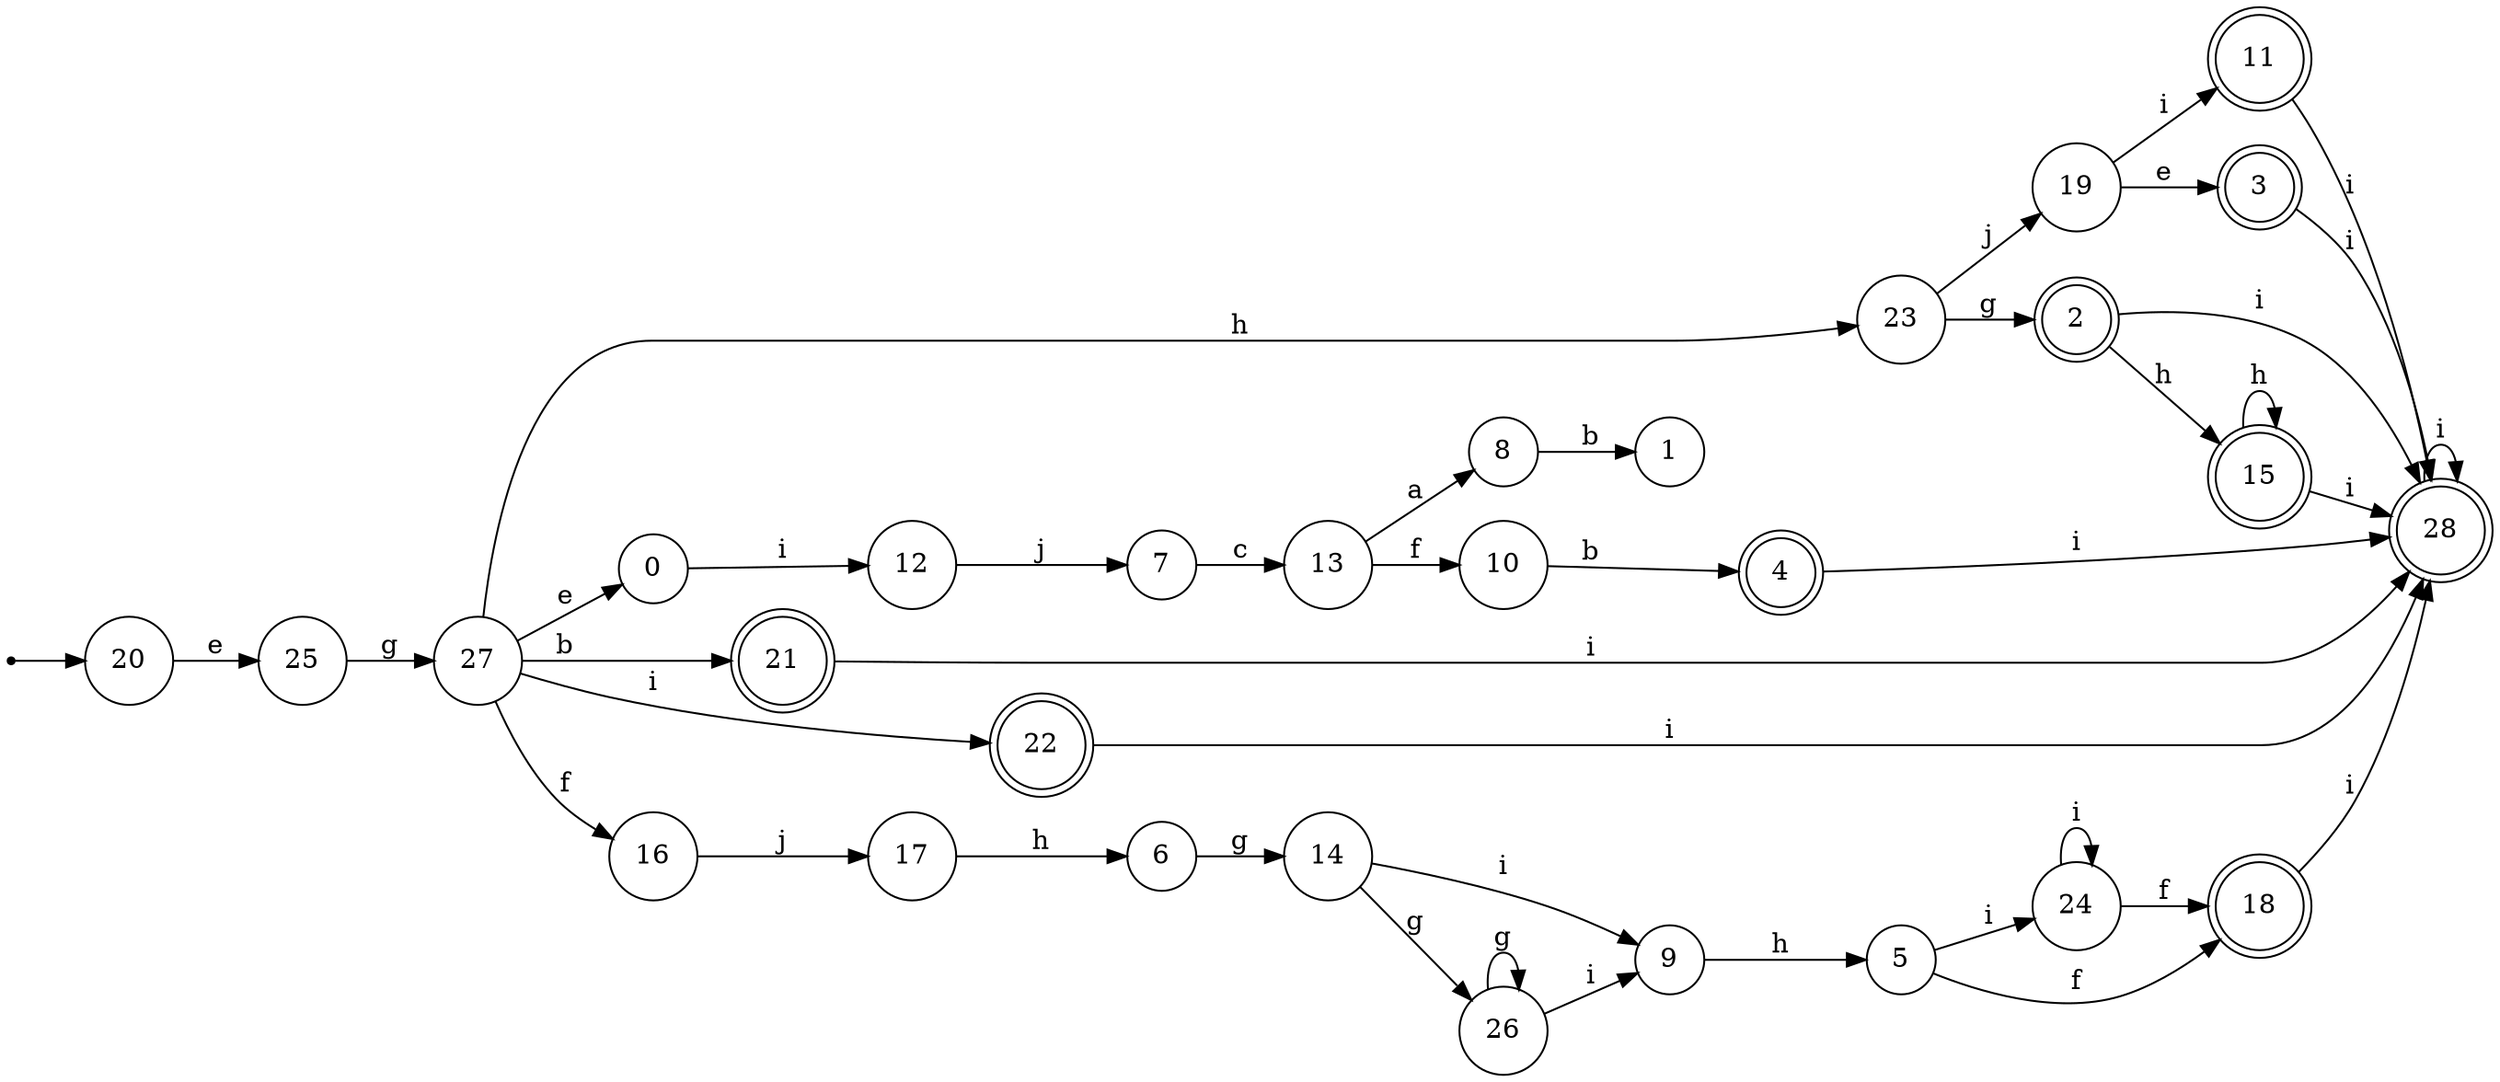 digraph {
	rankdir = LR;
	size = "30,20";
	node [shape = point]; "dummy0"
	node [shape = circle]; "20"
	"dummy0" -> "20";
	node [shape = circle]; "24";
	node [shape = circle]; "12";
	node [shape = circle]; "9";
	node [shape = circle]; "19";
	node [shape = circle]; "23";
	node [shape = doublecircle]; "11";
	node [shape = circle]; "6";
	node [shape = circle]; "0";
	node [shape = doublecircle]; "3";
	node [shape = doublecircle]; "18";
	node [shape = circle]; "7";
	node [shape = circle]; "13";
	node [shape = doublecircle]; "28";
	node [shape = doublecircle]; "15";
	node [shape = doublecircle]; "21";
	node [shape = circle]; "1";
	node [shape = circle]; "26";
	node [shape = circle]; "27";
	node [shape = circle]; "17";
	node [shape = doublecircle]; "22";
	node [shape = circle]; "8";
	node [shape = circle]; "5";
	node [shape = circle]; "16";
	node [shape = circle]; "10";
	node [shape = doublecircle]; "4";
	node [shape = circle]; "14";
	node [shape = circle]; "25";
	node [shape = doublecircle]; "2";
	"5" -> "18" [label = "f"];
	"5" -> "24" [label = "i"];
	"12" -> "7" [label = "j"];
	"28" -> "28" [label = "i"];
	"24" -> "24" [label = "i"];
	"24" -> "18" [label = "f"];
	"27" -> "23" [label = "h"];
	"27" -> "16" [label = "f"];
	"27" -> "0" [label = "e"];
	"27" -> "21" [label = "b"];
	"27" -> "22" [label = "i"];
	"6" -> "14" [label = "g"];
	"2" -> "15" [label = "h"];
	"2" -> "28" [label = "i"];
	"21" -> "28" [label = "i"];
	"7" -> "13" [label = "c"];
	"9" -> "5" [label = "h"];
	"4" -> "28" [label = "i"];
	"10" -> "4" [label = "b"];
	"11" -> "28" [label = "i"];
	"3" -> "28" [label = "i"];
	"22" -> "28" [label = "i"];
	"18" -> "28" [label = "i"];
	"8" -> "1" [label = "b"];
	"15" -> "28" [label = "i"];
	"15" -> "15" [label = "h"];
	"17" -> "6" [label = "h"];
	"26" -> "26" [label = "g"];
	"26" -> "9" [label = "i"];
	"25" -> "27" [label = "g"];
	"16" -> "17" [label = "j"];
	"20" -> "25" [label = "e"];
	"14" -> "26" [label = "g"];
	"14" -> "9" [label = "i"];
	"0" -> "12" [label = "i"];
	"19" -> "11" [label = "i"];
	"19" -> "3" [label = "e"];
	"23" -> "19" [label = "j"];
	"23" -> "2" [label = "g"];
	"13" -> "8" [label = "a"];
	"13" -> "10" [label = "f"];
}